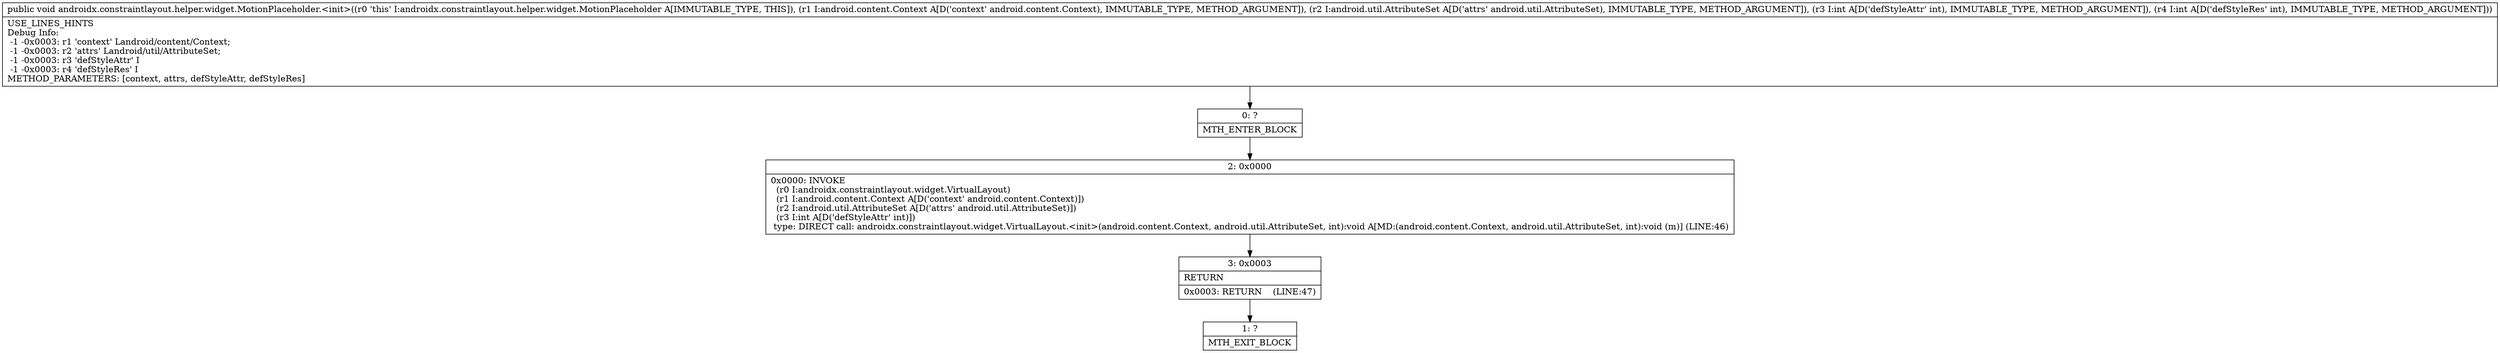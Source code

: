 digraph "CFG forandroidx.constraintlayout.helper.widget.MotionPlaceholder.\<init\>(Landroid\/content\/Context;Landroid\/util\/AttributeSet;II)V" {
Node_0 [shape=record,label="{0\:\ ?|MTH_ENTER_BLOCK\l}"];
Node_2 [shape=record,label="{2\:\ 0x0000|0x0000: INVOKE  \l  (r0 I:androidx.constraintlayout.widget.VirtualLayout)\l  (r1 I:android.content.Context A[D('context' android.content.Context)])\l  (r2 I:android.util.AttributeSet A[D('attrs' android.util.AttributeSet)])\l  (r3 I:int A[D('defStyleAttr' int)])\l type: DIRECT call: androidx.constraintlayout.widget.VirtualLayout.\<init\>(android.content.Context, android.util.AttributeSet, int):void A[MD:(android.content.Context, android.util.AttributeSet, int):void (m)] (LINE:46)\l}"];
Node_3 [shape=record,label="{3\:\ 0x0003|RETURN\l|0x0003: RETURN    (LINE:47)\l}"];
Node_1 [shape=record,label="{1\:\ ?|MTH_EXIT_BLOCK\l}"];
MethodNode[shape=record,label="{public void androidx.constraintlayout.helper.widget.MotionPlaceholder.\<init\>((r0 'this' I:androidx.constraintlayout.helper.widget.MotionPlaceholder A[IMMUTABLE_TYPE, THIS]), (r1 I:android.content.Context A[D('context' android.content.Context), IMMUTABLE_TYPE, METHOD_ARGUMENT]), (r2 I:android.util.AttributeSet A[D('attrs' android.util.AttributeSet), IMMUTABLE_TYPE, METHOD_ARGUMENT]), (r3 I:int A[D('defStyleAttr' int), IMMUTABLE_TYPE, METHOD_ARGUMENT]), (r4 I:int A[D('defStyleRes' int), IMMUTABLE_TYPE, METHOD_ARGUMENT]))  | USE_LINES_HINTS\lDebug Info:\l  \-1 \-0x0003: r1 'context' Landroid\/content\/Context;\l  \-1 \-0x0003: r2 'attrs' Landroid\/util\/AttributeSet;\l  \-1 \-0x0003: r3 'defStyleAttr' I\l  \-1 \-0x0003: r4 'defStyleRes' I\lMETHOD_PARAMETERS: [context, attrs, defStyleAttr, defStyleRes]\l}"];
MethodNode -> Node_0;Node_0 -> Node_2;
Node_2 -> Node_3;
Node_3 -> Node_1;
}

